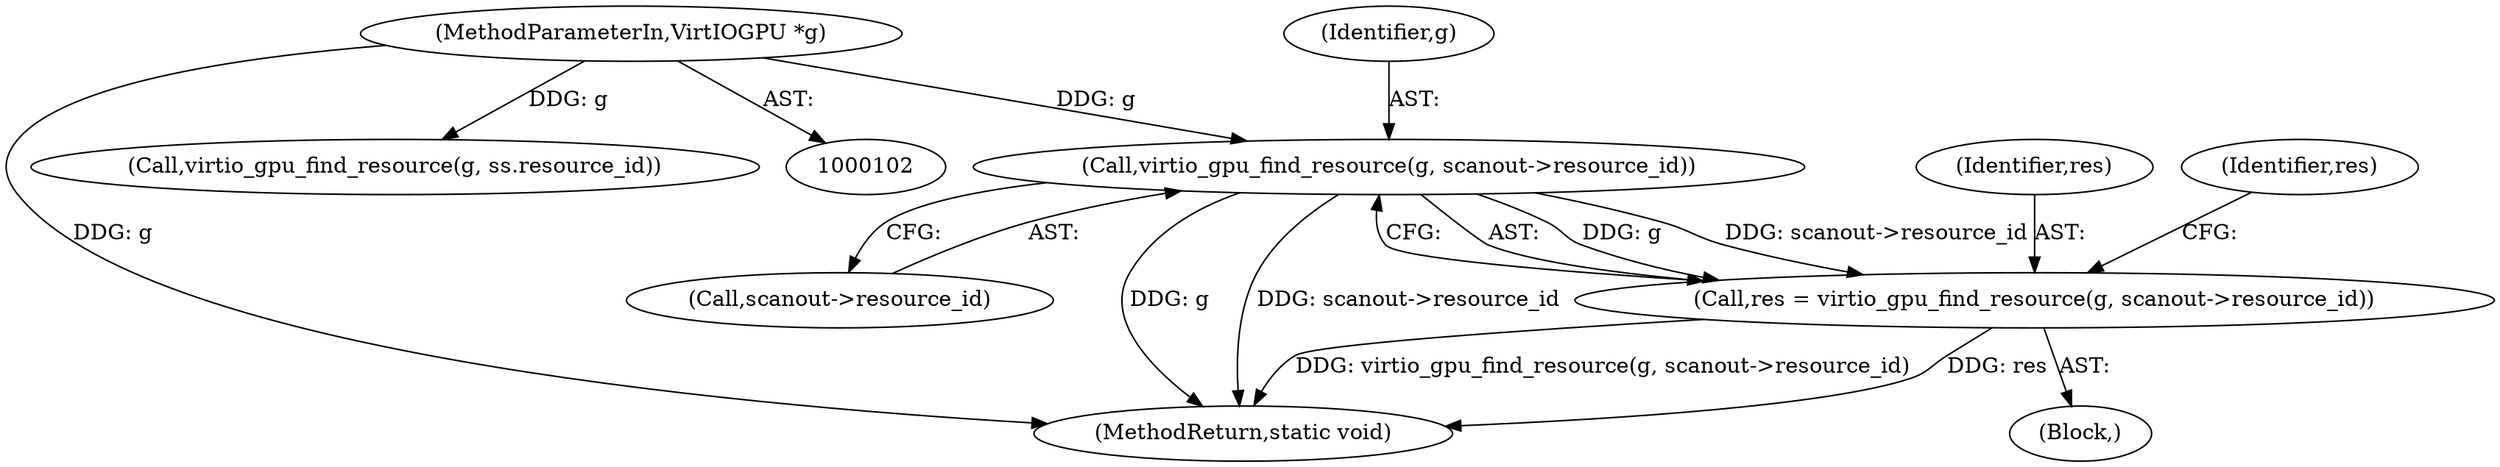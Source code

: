 digraph "0_qemu_dd248ed7e204ee8a1873914e02b8b526e8f1b80d@pointer" {
"1000194" [label="(Call,virtio_gpu_find_resource(g, scanout->resource_id))"];
"1000103" [label="(MethodParameterIn,VirtIOGPU *g)"];
"1000192" [label="(Call,res = virtio_gpu_find_resource(g, scanout->resource_id))"];
"1000191" [label="(Block,)"];
"1000193" [label="(Identifier,res)"];
"1000192" [label="(Call,res = virtio_gpu_find_resource(g, scanout->resource_id))"];
"1000196" [label="(Call,scanout->resource_id)"];
"1000599" [label="(MethodReturn,static void)"];
"1000261" [label="(Call,virtio_gpu_find_resource(g, ss.resource_id))"];
"1000195" [label="(Identifier,g)"];
"1000200" [label="(Identifier,res)"];
"1000103" [label="(MethodParameterIn,VirtIOGPU *g)"];
"1000194" [label="(Call,virtio_gpu_find_resource(g, scanout->resource_id))"];
"1000194" -> "1000192"  [label="AST: "];
"1000194" -> "1000196"  [label="CFG: "];
"1000195" -> "1000194"  [label="AST: "];
"1000196" -> "1000194"  [label="AST: "];
"1000192" -> "1000194"  [label="CFG: "];
"1000194" -> "1000599"  [label="DDG: g"];
"1000194" -> "1000599"  [label="DDG: scanout->resource_id"];
"1000194" -> "1000192"  [label="DDG: g"];
"1000194" -> "1000192"  [label="DDG: scanout->resource_id"];
"1000103" -> "1000194"  [label="DDG: g"];
"1000103" -> "1000102"  [label="AST: "];
"1000103" -> "1000599"  [label="DDG: g"];
"1000103" -> "1000261"  [label="DDG: g"];
"1000192" -> "1000191"  [label="AST: "];
"1000193" -> "1000192"  [label="AST: "];
"1000200" -> "1000192"  [label="CFG: "];
"1000192" -> "1000599"  [label="DDG: virtio_gpu_find_resource(g, scanout->resource_id)"];
"1000192" -> "1000599"  [label="DDG: res"];
}
